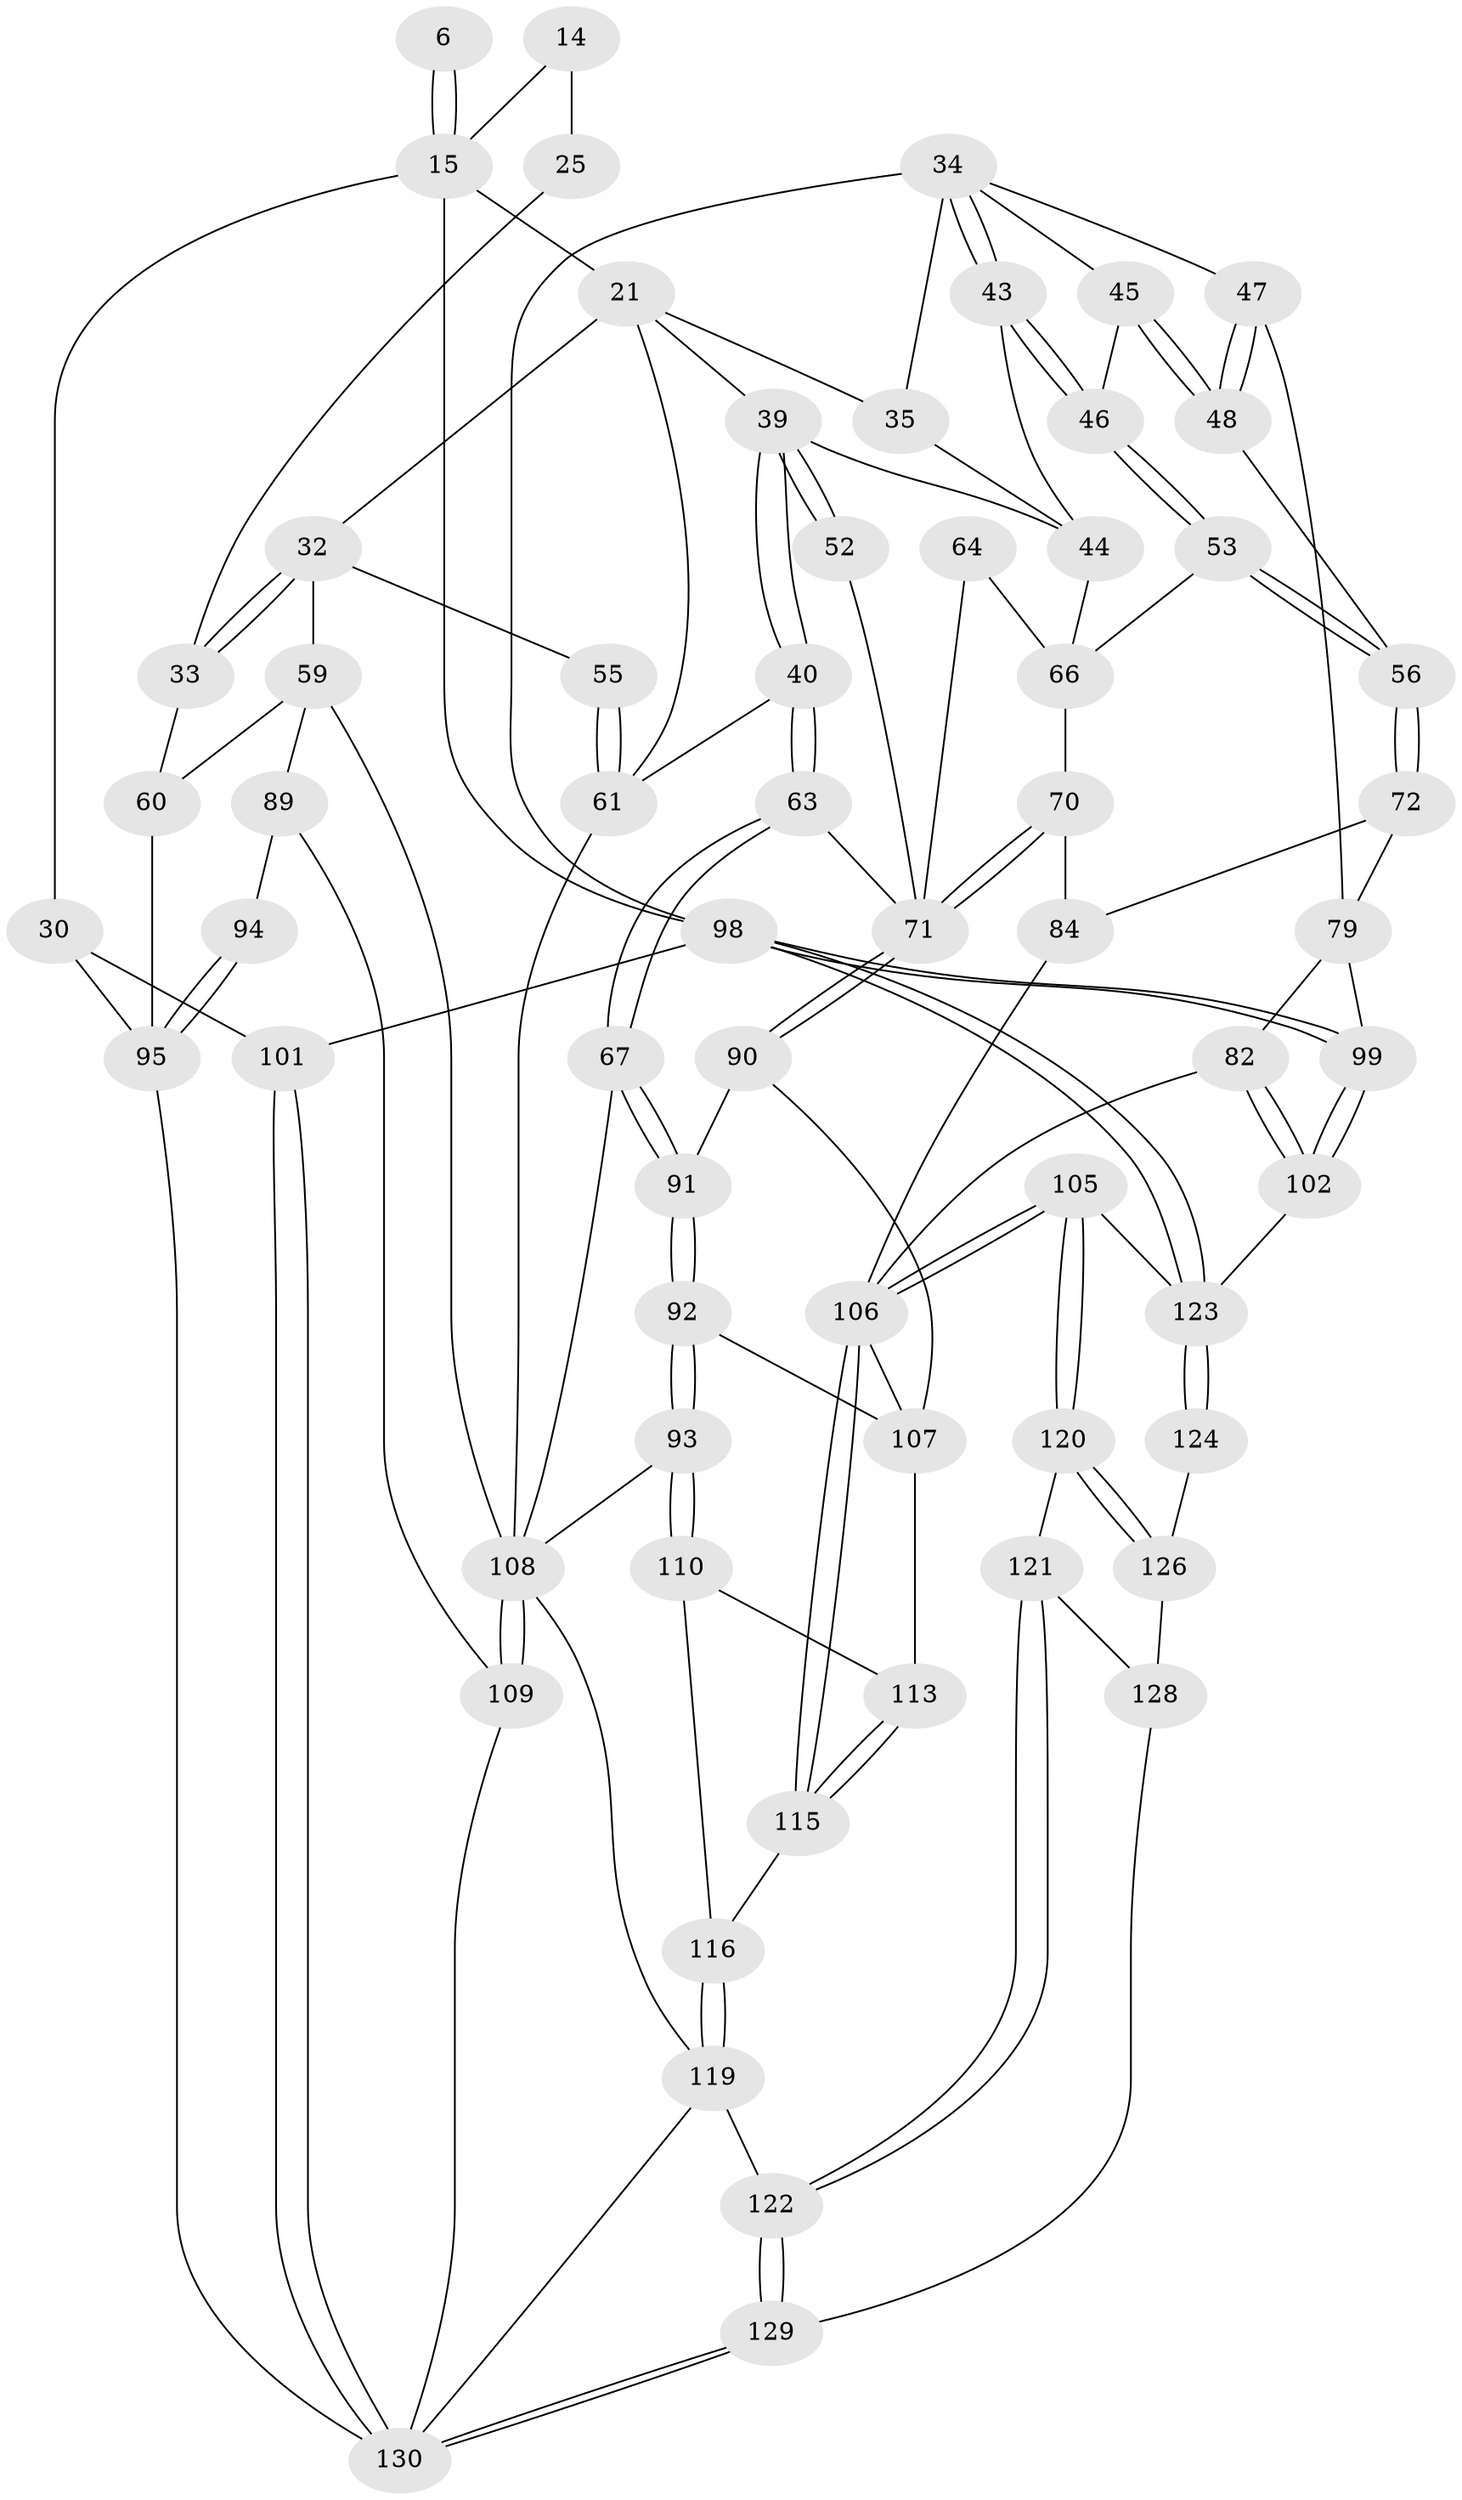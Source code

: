 // original degree distribution, {3: 0.03076923076923077, 6: 0.24615384615384617, 4: 0.23076923076923078, 5: 0.49230769230769234}
// Generated by graph-tools (version 1.1) at 2025/01/03/09/25 05:01:50]
// undirected, 65 vertices, 144 edges
graph export_dot {
graph [start="1"]
  node [color=gray90,style=filled];
  6 [pos="+0.4320315320541086+0.1011563138613641",super="+1"];
  14 [pos="+0.2097073486573138+0.08112482081025954"];
  15 [pos="+0.5106305734206515+0.13133987623725593",super="+13"];
  21 [pos="+0.3200974866311282+0.23521610051286573",super="+20"];
  25 [pos="+0.15502955010691108+0.12180659384923703"];
  30 [pos="+0+0.25630558420545935",super="+26"];
  32 [pos="+0.28843726216277654+0.34371394714805514",super="+31"];
  33 [pos="+0.12853040333382945+0.32557490833687774",super="+27"];
  34 [pos="+0.8227162195370025+0.22796444127311435",super="+23+16+24"];
  35 [pos="+0.748446978737995+0.22683734694679827",super="+17"];
  39 [pos="+0.6148695807775084+0.3649235296992471",super="+38+37"];
  40 [pos="+0.6029254195241891+0.37197650280197775"];
  43 [pos="+0.8211701327542577+0.2797168096100593"];
  44 [pos="+0.7646329878585033+0.31355676736828975",super="+36"];
  45 [pos="+0.9210065992669744+0.28095655736397795"];
  46 [pos="+0.8565400420489295+0.3382388310729898"];
  47 [pos="+1+0.3295027614289077"];
  48 [pos="+0.9522363115930634+0.3699537142258989"];
  52 [pos="+0.6788297278106397+0.37049771721399005"];
  53 [pos="+0.854854404777335+0.4026097450546664"];
  55 [pos="+0.412588754696843+0.4301642835758938"];
  56 [pos="+0.8719711058019317+0.41672723863249056"];
  59 [pos="+0.21700412000586117+0.4667854521016237",super="+58"];
  60 [pos="+0.12502625611826368+0.4666348641641267",super="+57"];
  61 [pos="+0.42359319164070014+0.44406654514643734",super="+41+42"];
  63 [pos="+0.5917256451105813+0.4888506093184788"];
  64 [pos="+0.7254177925802303+0.44385787108567415",super="+50"];
  66 [pos="+0.7651211287100184+0.44944239731850555",super="+54+49"];
  67 [pos="+0.54789742139466+0.5120415443186055"];
  70 [pos="+0.708821792581573+0.5460883987225696",super="+69"];
  71 [pos="+0.6890739716126592+0.5465836898886701",super="+65+62+51"];
  72 [pos="+0.8800409562212215+0.443184461786574"];
  79 [pos="+0.8836253901949525+0.446088299714215",super="+78"];
  82 [pos="+0.9102486051605416+0.631889310819906"];
  84 [pos="+0.7873670716317698+0.561658834187558",super="+74"];
  89 [pos="+0.15701565645737273+0.6466314584522794",super="+86"];
  90 [pos="+0.6829150854826491+0.5689212016254638"];
  91 [pos="+0.5581952885321579+0.6206050775298831"];
  92 [pos="+0.5580212478752481+0.6211737230668843"];
  93 [pos="+0.43665084690382416+0.6412315495785594"];
  94 [pos="+0.0418595803042044+0.6788770930978093",super="+87"];
  95 [pos="+0+0.8377841630167394",super="+81+80"];
  98 [pos="+1+1",super="+9"];
  99 [pos="+1+0.700056294426231"];
  101 [pos="+0+1",super="+10"];
  102 [pos="+0.9972011629749334+0.7200954316207934"];
  105 [pos="+0.7602051379051008+0.7950210026156999"];
  106 [pos="+0.7399305604494439+0.7771702007557004",super="+96+85+83"];
  107 [pos="+0.5747486000885857+0.6540975247484221",super="+97"];
  108 [pos="+0.28246497589113484+0.7551406662839424",super="+76+75+68+77"];
  109 [pos="+0.18759994582164038+0.7101471446459093",super="+88"];
  110 [pos="+0.4405493027381252+0.6854988028529732"];
  113 [pos="+0.5443732295544143+0.7186417106601846"];
  115 [pos="+0.5597793809186002+0.7925263788173678"];
  116 [pos="+0.5528950877840337+0.7983861153166962",super="+111"];
  119 [pos="+0.5114738871215373+0.8854723850560617",super="+117"];
  120 [pos="+0.7289507693256896+0.8513962399291136"];
  121 [pos="+0.6272478201029896+0.9175915506335331"];
  122 [pos="+0.5428814395914134+0.9300305324892579"];
  123 [pos="+1+1",super="+103+104"];
  124 [pos="+0.7997734789225868+1"];
  126 [pos="+0.7241198878061085+1",super="+125"];
  128 [pos="+0.6376618301752037+1",super="+127"];
  129 [pos="+0.5293838564200589+1"];
  130 [pos="+0.11479213848642318+1",super="+118"];
  6 -- 15 [weight=3];
  6 -- 15;
  14 -- 25;
  14 -- 15 [weight=2];
  15 -- 98;
  15 -- 21 [weight=2];
  15 -- 30;
  21 -- 35;
  21 -- 39;
  21 -- 61;
  21 -- 32;
  25 -- 33;
  30 -- 101 [weight=2];
  30 -- 95;
  32 -- 33;
  32 -- 33;
  32 -- 59;
  32 -- 55;
  33 -- 60 [weight=2];
  34 -- 35 [weight=2];
  34 -- 43;
  34 -- 43;
  34 -- 45;
  34 -- 98 [weight=2];
  34 -- 47;
  35 -- 44;
  39 -- 40;
  39 -- 40;
  39 -- 52 [weight=2];
  39 -- 52;
  39 -- 44;
  40 -- 63;
  40 -- 63;
  40 -- 61;
  43 -- 44;
  43 -- 46;
  43 -- 46;
  44 -- 66;
  45 -- 46;
  45 -- 48;
  45 -- 48;
  46 -- 53;
  46 -- 53;
  47 -- 48;
  47 -- 48;
  47 -- 79;
  48 -- 56;
  52 -- 71;
  53 -- 56;
  53 -- 56;
  53 -- 66;
  55 -- 61 [weight=2];
  55 -- 61;
  56 -- 72;
  56 -- 72;
  59 -- 60;
  59 -- 89;
  59 -- 108;
  60 -- 95 [weight=2];
  61 -- 108;
  63 -- 67;
  63 -- 67;
  63 -- 71;
  64 -- 66 [weight=2];
  64 -- 71 [weight=2];
  66 -- 70;
  67 -- 91;
  67 -- 91;
  67 -- 108;
  70 -- 71;
  70 -- 71;
  70 -- 84 [weight=2];
  71 -- 90;
  71 -- 90;
  72 -- 79;
  72 -- 84;
  79 -- 82;
  79 -- 99;
  82 -- 102;
  82 -- 102;
  82 -- 106;
  84 -- 106 [weight=2];
  89 -- 94 [weight=2];
  89 -- 109;
  90 -- 91;
  90 -- 107;
  91 -- 92;
  91 -- 92;
  92 -- 93;
  92 -- 93;
  92 -- 107;
  93 -- 110;
  93 -- 110;
  93 -- 108;
  94 -- 95 [weight=2];
  94 -- 95;
  95 -- 130;
  98 -- 99;
  98 -- 99;
  98 -- 123;
  98 -- 123;
  98 -- 101 [weight=2];
  99 -- 102;
  99 -- 102;
  101 -- 130 [weight=2];
  101 -- 130;
  102 -- 123;
  105 -- 106;
  105 -- 106;
  105 -- 120;
  105 -- 120;
  105 -- 123;
  106 -- 115;
  106 -- 115;
  106 -- 107;
  107 -- 113;
  108 -- 109 [weight=2];
  108 -- 109;
  108 -- 119;
  109 -- 130;
  110 -- 113;
  110 -- 116;
  113 -- 115;
  113 -- 115;
  115 -- 116;
  116 -- 119 [weight=2];
  116 -- 119;
  119 -- 122;
  119 -- 130;
  120 -- 121;
  120 -- 126;
  120 -- 126;
  121 -- 122;
  121 -- 122;
  121 -- 128;
  122 -- 129;
  122 -- 129;
  123 -- 124 [weight=2];
  123 -- 124;
  124 -- 126;
  126 -- 128 [weight=2];
  128 -- 129;
  129 -- 130;
  129 -- 130;
}
